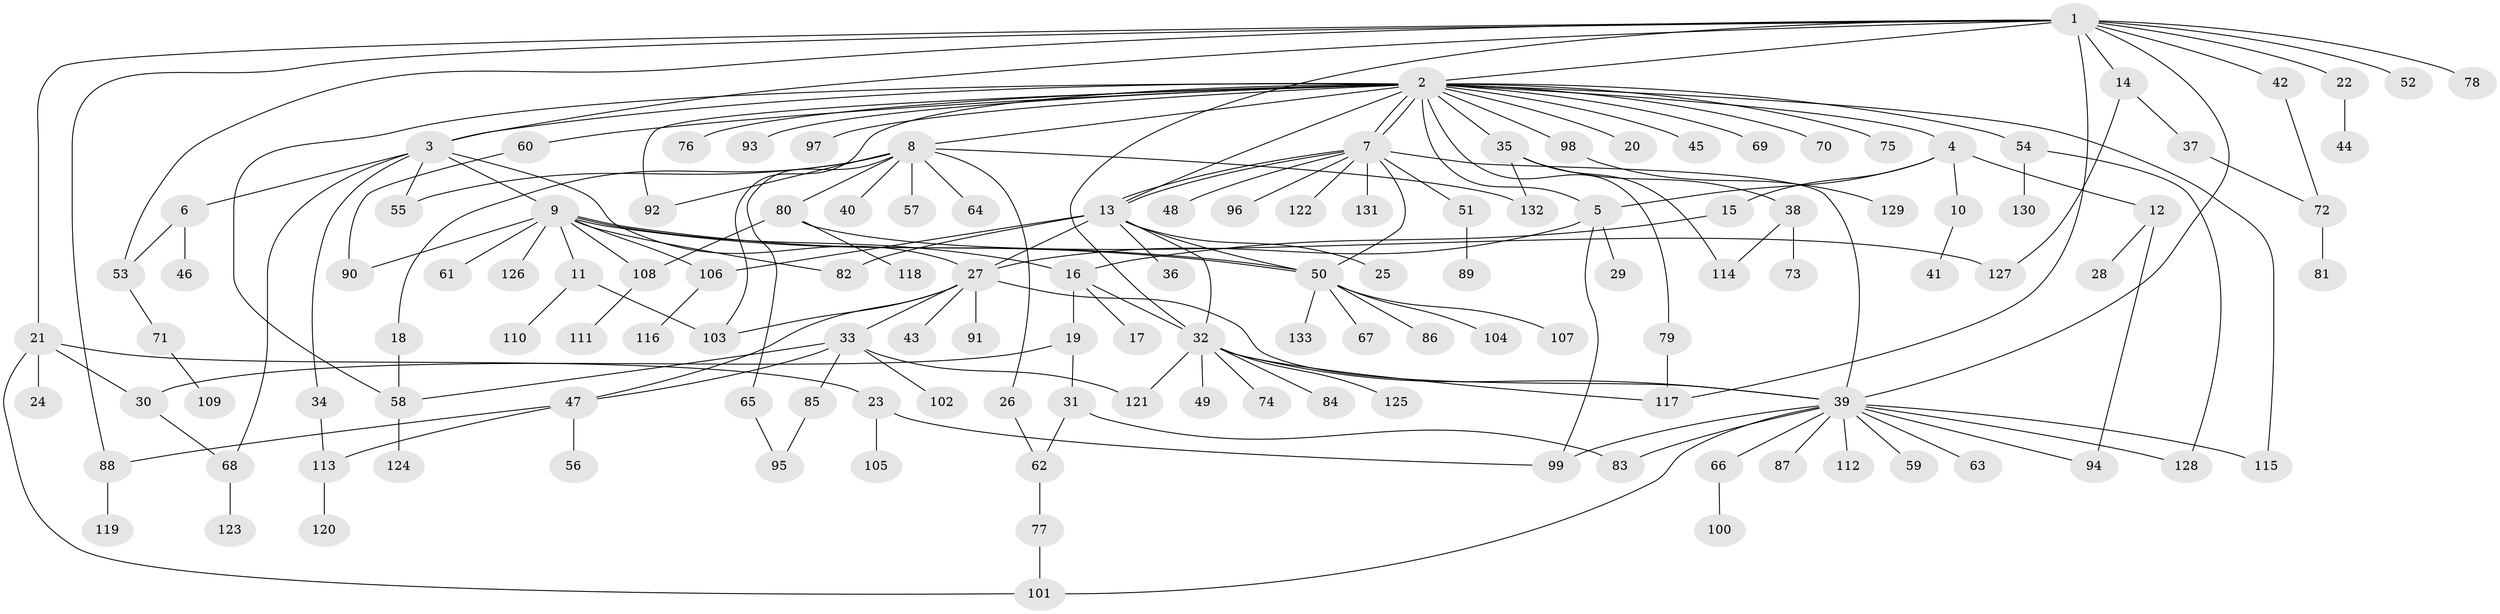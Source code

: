 // Generated by graph-tools (version 1.1) at 2025/46/03/09/25 04:46:47]
// undirected, 133 vertices, 181 edges
graph export_dot {
graph [start="1"]
  node [color=gray90,style=filled];
  1;
  2;
  3;
  4;
  5;
  6;
  7;
  8;
  9;
  10;
  11;
  12;
  13;
  14;
  15;
  16;
  17;
  18;
  19;
  20;
  21;
  22;
  23;
  24;
  25;
  26;
  27;
  28;
  29;
  30;
  31;
  32;
  33;
  34;
  35;
  36;
  37;
  38;
  39;
  40;
  41;
  42;
  43;
  44;
  45;
  46;
  47;
  48;
  49;
  50;
  51;
  52;
  53;
  54;
  55;
  56;
  57;
  58;
  59;
  60;
  61;
  62;
  63;
  64;
  65;
  66;
  67;
  68;
  69;
  70;
  71;
  72;
  73;
  74;
  75;
  76;
  77;
  78;
  79;
  80;
  81;
  82;
  83;
  84;
  85;
  86;
  87;
  88;
  89;
  90;
  91;
  92;
  93;
  94;
  95;
  96;
  97;
  98;
  99;
  100;
  101;
  102;
  103;
  104;
  105;
  106;
  107;
  108;
  109;
  110;
  111;
  112;
  113;
  114;
  115;
  116;
  117;
  118;
  119;
  120;
  121;
  122;
  123;
  124;
  125;
  126;
  127;
  128;
  129;
  130;
  131;
  132;
  133;
  1 -- 2;
  1 -- 3;
  1 -- 14;
  1 -- 21;
  1 -- 22;
  1 -- 32;
  1 -- 39;
  1 -- 42;
  1 -- 52;
  1 -- 53;
  1 -- 78;
  1 -- 88;
  1 -- 117;
  2 -- 3;
  2 -- 4;
  2 -- 5;
  2 -- 7;
  2 -- 7;
  2 -- 8;
  2 -- 13;
  2 -- 20;
  2 -- 35;
  2 -- 45;
  2 -- 54;
  2 -- 58;
  2 -- 60;
  2 -- 69;
  2 -- 70;
  2 -- 75;
  2 -- 76;
  2 -- 79;
  2 -- 92;
  2 -- 93;
  2 -- 97;
  2 -- 98;
  2 -- 103;
  2 -- 115;
  3 -- 6;
  3 -- 9;
  3 -- 27;
  3 -- 34;
  3 -- 55;
  3 -- 68;
  4 -- 5;
  4 -- 10;
  4 -- 12;
  4 -- 15;
  5 -- 27;
  5 -- 29;
  5 -- 99;
  6 -- 46;
  6 -- 53;
  7 -- 13;
  7 -- 13;
  7 -- 39;
  7 -- 48;
  7 -- 50;
  7 -- 51;
  7 -- 96;
  7 -- 122;
  7 -- 131;
  8 -- 18;
  8 -- 26;
  8 -- 40;
  8 -- 55;
  8 -- 57;
  8 -- 64;
  8 -- 65;
  8 -- 80;
  8 -- 92;
  8 -- 132;
  9 -- 11;
  9 -- 16;
  9 -- 50;
  9 -- 50;
  9 -- 61;
  9 -- 82;
  9 -- 90;
  9 -- 106;
  9 -- 108;
  9 -- 126;
  10 -- 41;
  11 -- 103;
  11 -- 110;
  12 -- 28;
  12 -- 94;
  13 -- 25;
  13 -- 27;
  13 -- 32;
  13 -- 36;
  13 -- 50;
  13 -- 82;
  13 -- 106;
  14 -- 37;
  14 -- 127;
  15 -- 16;
  16 -- 17;
  16 -- 19;
  16 -- 32;
  18 -- 58;
  19 -- 30;
  19 -- 31;
  21 -- 23;
  21 -- 24;
  21 -- 30;
  21 -- 101;
  22 -- 44;
  23 -- 99;
  23 -- 105;
  26 -- 62;
  27 -- 33;
  27 -- 39;
  27 -- 43;
  27 -- 47;
  27 -- 91;
  27 -- 103;
  30 -- 68;
  31 -- 62;
  31 -- 83;
  32 -- 39;
  32 -- 49;
  32 -- 74;
  32 -- 84;
  32 -- 117;
  32 -- 121;
  32 -- 125;
  33 -- 47;
  33 -- 58;
  33 -- 85;
  33 -- 102;
  33 -- 121;
  34 -- 113;
  35 -- 38;
  35 -- 114;
  35 -- 132;
  37 -- 72;
  38 -- 73;
  38 -- 114;
  39 -- 59;
  39 -- 63;
  39 -- 66;
  39 -- 83;
  39 -- 87;
  39 -- 94;
  39 -- 99;
  39 -- 101;
  39 -- 112;
  39 -- 115;
  39 -- 128;
  42 -- 72;
  47 -- 56;
  47 -- 88;
  47 -- 113;
  50 -- 67;
  50 -- 86;
  50 -- 104;
  50 -- 107;
  50 -- 133;
  51 -- 89;
  53 -- 71;
  54 -- 128;
  54 -- 130;
  58 -- 124;
  60 -- 90;
  62 -- 77;
  65 -- 95;
  66 -- 100;
  68 -- 123;
  71 -- 109;
  72 -- 81;
  77 -- 101;
  79 -- 117;
  80 -- 108;
  80 -- 118;
  80 -- 127;
  85 -- 95;
  88 -- 119;
  98 -- 129;
  106 -- 116;
  108 -- 111;
  113 -- 120;
}
